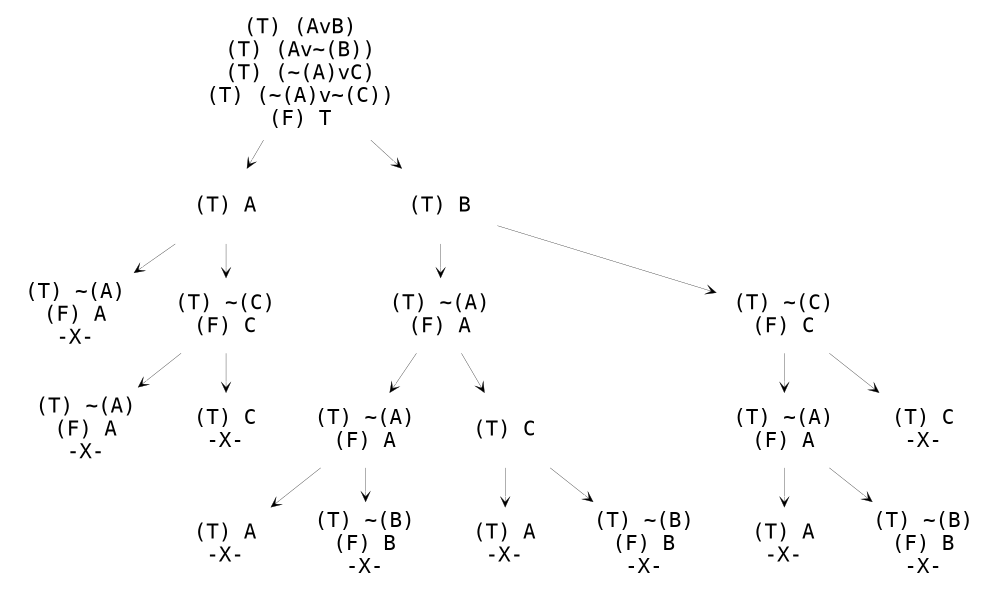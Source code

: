 digraph g {
graph[nodesep=0.1, ranksep=0.2];
node[shape=plaintext, fontname="Courier", fontsize=10];
edge[arrowsize=0.5, arrowhead=vee,  penwidth=0.15];
node1[label="(T) (AvB)\n(T) (Av~(B))\n(T) (~(A)vC)\n(T) (~(A)v~(C))\n(F) T"];
node2[label="(T) A"];
node3[label="(T) ~(A)\n(F) A\n-X-"];
node2 -> node3;
node4[label="(T) ~(C)\n(F) C"];
node5[label="(T) ~(A)\n(F) A\n-X-"];
node4 -> node5;
node6[label="(T) C\n-X-"];
node4 -> node6;
node2 -> node4;
node1 -> node2;
node7[label="(T) B"];
node8[label="(T) ~(A)\n(F) A"];
node9[label="(T) ~(A)\n(F) A"];
node10[label="(T) A\n-X-"];
node9 -> node10;
node11[label="(T) ~(B)\n(F) B\n-X-"];
node9 -> node11;
node8 -> node9;
node12[label="(T) C"];
node13[label="(T) A\n-X-"];
node12 -> node13;
node14[label="(T) ~(B)\n(F) B\n-X-"];
node12 -> node14;
node8 -> node12;
node7 -> node8;
node15[label="(T) ~(C)\n(F) C"];
node16[label="(T) ~(A)\n(F) A"];
node17[label="(T) A\n-X-"];
node16 -> node17;
node18[label="(T) ~(B)\n(F) B\n-X-"];
node16 -> node18;
node15 -> node16;
node19[label="(T) C\n-X-"];
node15 -> node19;
node7 -> node15;
node1 -> node7;
}